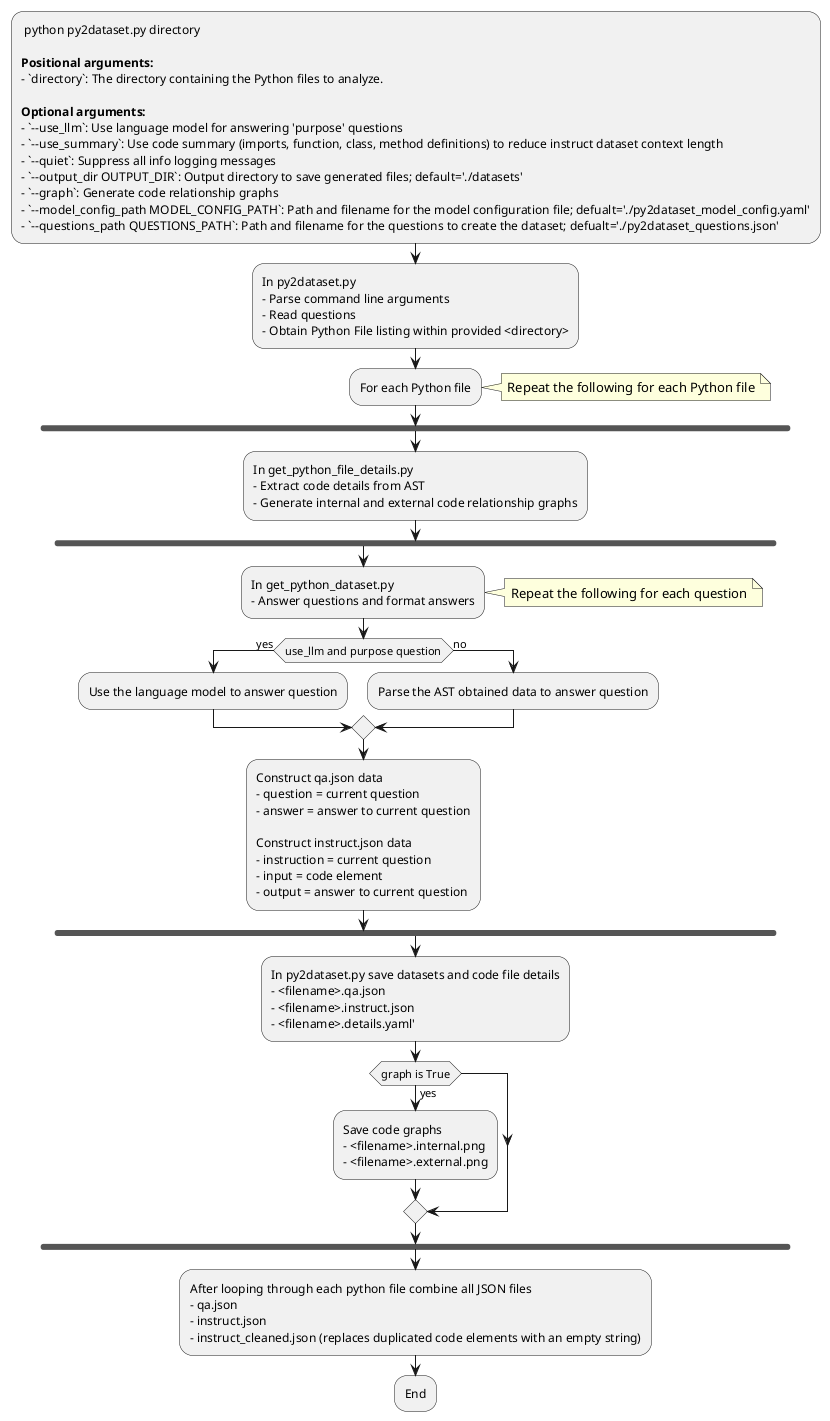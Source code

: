 @startuml
'Used to create py2dataset.png from https://www.plantuml.com/plantuml/uml'
: python py2dataset.py directory 

**Positional arguments:**
- `directory`: The directory containing the Python files to analyze.

**Optional arguments:**
- `--use_llm`: Use language model for answering 'purpose' questions
- `--use_summary`: Use code summary (imports, function, class, method definitions) to reduce instruct dataset context length
- `--quiet`: Suppress all info logging messages
- `--output_dir OUTPUT_DIR`: Output directory to save generated files; default='./datasets'
- `--graph`: Generate code relationship graphs
- `--model_config_path MODEL_CONFIG_PATH`: Path and filename for the model configuration file; defualt='./py2dataset_model_config.yaml'
- `--questions_path QUESTIONS_PATH`: Path and filename for the questions to create the dataset; defualt='./py2dataset_questions.json';
:In py2dataset.py
- Parse command line arguments
- Read questions
- Obtain Python File listing within provided <directory>;
:For each Python file;
note right
Repeat the following for each Python file
end note
fork
    :In get_python_file_details.py
    - Extract code details from AST
    - Generate internal and external code relationship graphs;
    fork
        :In get_python_dataset.py 
        - Answer questions and format answers;
        note right
        Repeat the following for each question
        end note
        if (use_llm and purpose question) then (yes)
            :Use the language model to answer question;
        else (no)
            :Parse the AST obtained data to answer question;
        endif
        :Construct qa.json data
        - question = current question
        - answer = answer to current question
        
        Construct instruct.json data
        - instruction = current question
        - input = code element
        - output = answer to current question;
     endfork
:In py2dataset.py save datasets and code file details
- <filename>.qa.json
- <filename>.instruct.json
- <filename>.details.yaml';
if (graph is True) then (yes)
   :Save code graphs
   - <filename>.internal.png
   - <filename>.external.png;
endif
endfork
:After looping through each python file combine all JSON files
- qa.json
- instruct.json
- instruct_cleaned.json (replaces duplicated code elements with an empty string);
:End;
@enduml